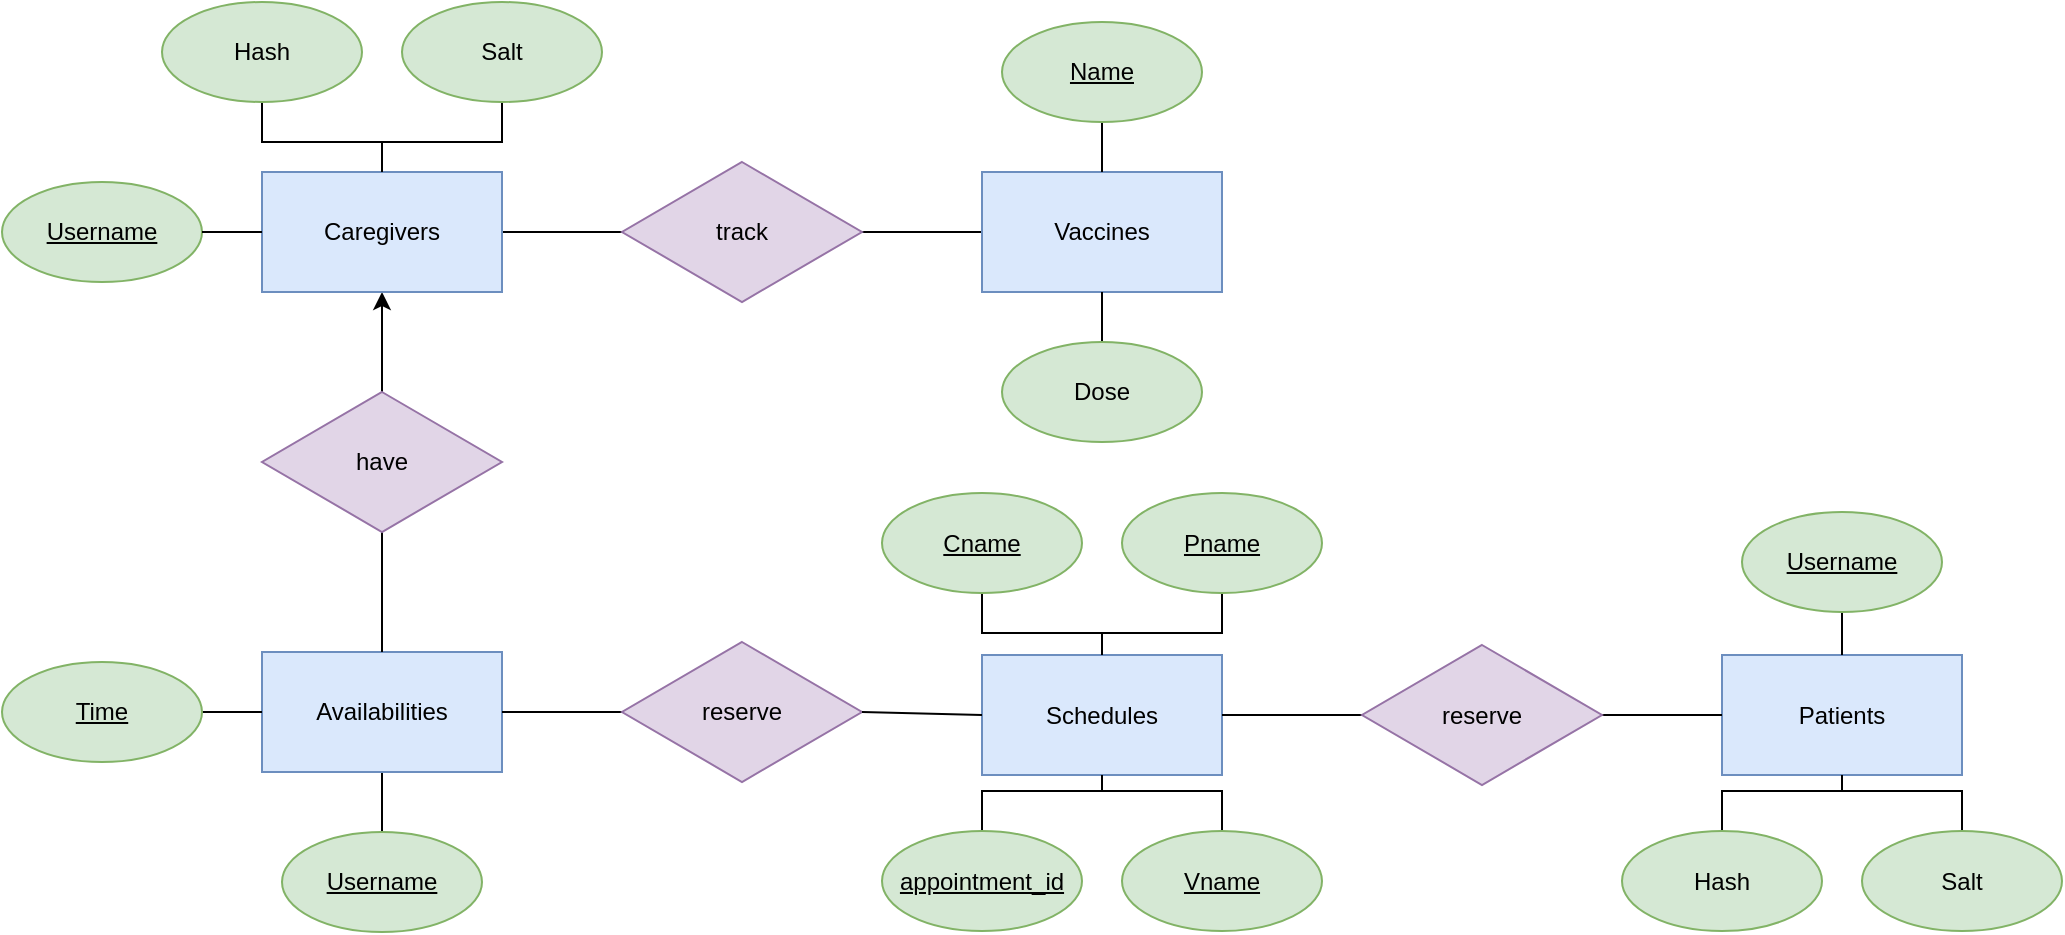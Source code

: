 <mxfile version="18.0.2" type="device"><diagram id="AShkOrXrrkppR2F6iHan" name="Page-1"><mxGraphModel dx="1446" dy="1104" grid="0" gridSize="10" guides="1" tooltips="1" connect="1" arrows="1" fold="1" page="1" pageScale="1" pageWidth="1400" pageHeight="850" background="#ffffff" math="0" shadow="0"><root><mxCell id="0"/><mxCell id="1" parent="0"/><mxCell id="KVQ1aZjgLmkrcgpTjOaI-39" value="" style="edgeStyle=orthogonalEdgeStyle;rounded=0;orthogonalLoop=1;jettySize=auto;html=1;endArrow=none;endFill=0;startArrow=classic;startFill=1;" edge="1" parent="1" source="KVQ1aZjgLmkrcgpTjOaI-1" target="KVQ1aZjgLmkrcgpTjOaI-38"><mxGeometry relative="1" as="geometry"/></mxCell><mxCell id="KVQ1aZjgLmkrcgpTjOaI-46" value="" style="edgeStyle=orthogonalEdgeStyle;rounded=0;orthogonalLoop=1;jettySize=auto;html=1;endArrow=none;endFill=0;" edge="1" parent="1" source="KVQ1aZjgLmkrcgpTjOaI-1" target="KVQ1aZjgLmkrcgpTjOaI-45"><mxGeometry relative="1" as="geometry"/></mxCell><mxCell id="KVQ1aZjgLmkrcgpTjOaI-1" value="Caregivers" style="rounded=0;whiteSpace=wrap;html=1;fillColor=#dae8fc;strokeColor=#6c8ebf;" vertex="1" parent="1"><mxGeometry x="340" y="245" width="120" height="60" as="geometry"/></mxCell><mxCell id="KVQ1aZjgLmkrcgpTjOaI-2" value="&lt;u&gt;Username&lt;/u&gt;" style="ellipse;whiteSpace=wrap;html=1;fillColor=#d5e8d4;strokeColor=#82b366;" vertex="1" parent="1"><mxGeometry x="210" y="250" width="100" height="50" as="geometry"/></mxCell><mxCell id="KVQ1aZjgLmkrcgpTjOaI-52" value="" style="edgeStyle=orthogonalEdgeStyle;rounded=0;orthogonalLoop=1;jettySize=auto;html=1;endArrow=none;endFill=0;" edge="1" parent="1" source="KVQ1aZjgLmkrcgpTjOaI-3" target="KVQ1aZjgLmkrcgpTjOaI-1"><mxGeometry relative="1" as="geometry"/></mxCell><mxCell id="KVQ1aZjgLmkrcgpTjOaI-3" value="Salt" style="ellipse;whiteSpace=wrap;html=1;fillColor=#d5e8d4;strokeColor=#82b366;" vertex="1" parent="1"><mxGeometry x="410" y="160" width="100" height="50" as="geometry"/></mxCell><mxCell id="KVQ1aZjgLmkrcgpTjOaI-51" value="" style="edgeStyle=orthogonalEdgeStyle;rounded=0;orthogonalLoop=1;jettySize=auto;html=1;endArrow=none;endFill=0;" edge="1" parent="1" source="KVQ1aZjgLmkrcgpTjOaI-4" target="KVQ1aZjgLmkrcgpTjOaI-1"><mxGeometry relative="1" as="geometry"/></mxCell><mxCell id="KVQ1aZjgLmkrcgpTjOaI-4" value="Hash" style="ellipse;whiteSpace=wrap;html=1;fillColor=#d5e8d4;strokeColor=#82b366;" vertex="1" parent="1"><mxGeometry x="290" y="160" width="100" height="50" as="geometry"/></mxCell><mxCell id="KVQ1aZjgLmkrcgpTjOaI-5" value="Patients" style="rounded=0;whiteSpace=wrap;html=1;fillColor=#dae8fc;strokeColor=#6c8ebf;" vertex="1" parent="1"><mxGeometry x="1070" y="486.5" width="120" height="60" as="geometry"/></mxCell><mxCell id="KVQ1aZjgLmkrcgpTjOaI-64" value="" style="edgeStyle=orthogonalEdgeStyle;rounded=0;orthogonalLoop=1;jettySize=auto;html=1;endArrow=none;endFill=0;" edge="1" parent="1" source="KVQ1aZjgLmkrcgpTjOaI-6" target="KVQ1aZjgLmkrcgpTjOaI-5"><mxGeometry relative="1" as="geometry"/></mxCell><mxCell id="KVQ1aZjgLmkrcgpTjOaI-6" value="&lt;u&gt;Username&lt;/u&gt;" style="ellipse;whiteSpace=wrap;html=1;fillColor=#d5e8d4;strokeColor=#82b366;" vertex="1" parent="1"><mxGeometry x="1080" y="415" width="100" height="50" as="geometry"/></mxCell><mxCell id="KVQ1aZjgLmkrcgpTjOaI-55" value="" style="edgeStyle=orthogonalEdgeStyle;rounded=0;orthogonalLoop=1;jettySize=auto;html=1;endArrow=none;endFill=0;" edge="1" parent="1" source="KVQ1aZjgLmkrcgpTjOaI-7" target="KVQ1aZjgLmkrcgpTjOaI-5"><mxGeometry relative="1" as="geometry"/></mxCell><mxCell id="KVQ1aZjgLmkrcgpTjOaI-7" value="Salt" style="ellipse;whiteSpace=wrap;html=1;fillColor=#d5e8d4;strokeColor=#82b366;" vertex="1" parent="1"><mxGeometry x="1140" y="574.5" width="100" height="50" as="geometry"/></mxCell><mxCell id="KVQ1aZjgLmkrcgpTjOaI-54" value="" style="edgeStyle=orthogonalEdgeStyle;rounded=0;orthogonalLoop=1;jettySize=auto;html=1;endArrow=none;endFill=0;" edge="1" parent="1" source="KVQ1aZjgLmkrcgpTjOaI-8" target="KVQ1aZjgLmkrcgpTjOaI-5"><mxGeometry relative="1" as="geometry"/></mxCell><mxCell id="KVQ1aZjgLmkrcgpTjOaI-8" value="Hash" style="ellipse;whiteSpace=wrap;html=1;fillColor=#d5e8d4;strokeColor=#82b366;" vertex="1" parent="1"><mxGeometry x="1020" y="574.5" width="100" height="50" as="geometry"/></mxCell><mxCell id="KVQ1aZjgLmkrcgpTjOaI-36" value="" style="edgeStyle=orthogonalEdgeStyle;rounded=0;orthogonalLoop=1;jettySize=auto;html=1;endArrow=none;endFill=0;" edge="1" parent="1" source="KVQ1aZjgLmkrcgpTjOaI-10" target="KVQ1aZjgLmkrcgpTjOaI-13"><mxGeometry relative="1" as="geometry"/></mxCell><mxCell id="KVQ1aZjgLmkrcgpTjOaI-10" value="Availabilities" style="rounded=0;whiteSpace=wrap;html=1;fillColor=#dae8fc;strokeColor=#6c8ebf;" vertex="1" parent="1"><mxGeometry x="340" y="485" width="120" height="60" as="geometry"/></mxCell><mxCell id="KVQ1aZjgLmkrcgpTjOaI-35" value="" style="edgeStyle=orthogonalEdgeStyle;rounded=0;orthogonalLoop=1;jettySize=auto;html=1;endArrow=none;endFill=0;" edge="1" parent="1" source="KVQ1aZjgLmkrcgpTjOaI-11" target="KVQ1aZjgLmkrcgpTjOaI-10"><mxGeometry relative="1" as="geometry"/></mxCell><mxCell id="KVQ1aZjgLmkrcgpTjOaI-11" value="&lt;u&gt;Time&lt;/u&gt;" style="ellipse;whiteSpace=wrap;html=1;fillColor=#d5e8d4;strokeColor=#82b366;" vertex="1" parent="1"><mxGeometry x="210" y="490" width="100" height="50" as="geometry"/></mxCell><mxCell id="KVQ1aZjgLmkrcgpTjOaI-13" value="&lt;u&gt;Username&lt;/u&gt;" style="ellipse;whiteSpace=wrap;html=1;fillColor=#d5e8d4;strokeColor=#82b366;" vertex="1" parent="1"><mxGeometry x="350" y="575" width="100" height="50" as="geometry"/></mxCell><mxCell id="KVQ1aZjgLmkrcgpTjOaI-14" value="Schedules" style="rounded=0;whiteSpace=wrap;html=1;fillColor=#dae8fc;strokeColor=#6c8ebf;" vertex="1" parent="1"><mxGeometry x="700" y="486.5" width="120" height="60" as="geometry"/></mxCell><mxCell id="KVQ1aZjgLmkrcgpTjOaI-56" value="" style="edgeStyle=orthogonalEdgeStyle;rounded=0;orthogonalLoop=1;jettySize=auto;html=1;endArrow=none;endFill=0;" edge="1" parent="1" source="KVQ1aZjgLmkrcgpTjOaI-15" target="KVQ1aZjgLmkrcgpTjOaI-14"><mxGeometry relative="1" as="geometry"/></mxCell><mxCell id="KVQ1aZjgLmkrcgpTjOaI-15" value="&lt;u&gt;appointment_id&lt;/u&gt;" style="ellipse;whiteSpace=wrap;html=1;fillColor=#d5e8d4;strokeColor=#82b366;" vertex="1" parent="1"><mxGeometry x="650" y="574.5" width="100" height="50" as="geometry"/></mxCell><mxCell id="KVQ1aZjgLmkrcgpTjOaI-47" value="" style="edgeStyle=orthogonalEdgeStyle;rounded=0;orthogonalLoop=1;jettySize=auto;html=1;endArrow=none;endFill=0;" edge="1" parent="1" source="KVQ1aZjgLmkrcgpTjOaI-16" target="KVQ1aZjgLmkrcgpTjOaI-45"><mxGeometry relative="1" as="geometry"/></mxCell><mxCell id="KVQ1aZjgLmkrcgpTjOaI-16" value="Vaccines" style="rounded=0;whiteSpace=wrap;html=1;fillColor=#dae8fc;strokeColor=#6c8ebf;" vertex="1" parent="1"><mxGeometry x="700" y="245" width="120" height="60" as="geometry"/></mxCell><mxCell id="KVQ1aZjgLmkrcgpTjOaI-41" value="" style="edgeStyle=orthogonalEdgeStyle;rounded=0;orthogonalLoop=1;jettySize=auto;html=1;endArrow=none;endFill=0;" edge="1" parent="1" source="KVQ1aZjgLmkrcgpTjOaI-17" target="KVQ1aZjgLmkrcgpTjOaI-16"><mxGeometry relative="1" as="geometry"/></mxCell><mxCell id="KVQ1aZjgLmkrcgpTjOaI-17" value="&lt;u&gt;Name&lt;/u&gt;" style="ellipse;whiteSpace=wrap;html=1;fillColor=#d5e8d4;strokeColor=#82b366;" vertex="1" parent="1"><mxGeometry x="710" y="170" width="100" height="50" as="geometry"/></mxCell><mxCell id="KVQ1aZjgLmkrcgpTjOaI-44" value="" style="edgeStyle=orthogonalEdgeStyle;rounded=0;orthogonalLoop=1;jettySize=auto;html=1;endArrow=none;endFill=0;" edge="1" parent="1" source="KVQ1aZjgLmkrcgpTjOaI-18" target="KVQ1aZjgLmkrcgpTjOaI-16"><mxGeometry relative="1" as="geometry"/></mxCell><mxCell id="KVQ1aZjgLmkrcgpTjOaI-18" value="Dose" style="ellipse;whiteSpace=wrap;html=1;fillColor=#d5e8d4;strokeColor=#82b366;" vertex="1" parent="1"><mxGeometry x="710" y="330" width="100" height="50" as="geometry"/></mxCell><mxCell id="KVQ1aZjgLmkrcgpTjOaI-48" value="" style="edgeStyle=orthogonalEdgeStyle;rounded=0;orthogonalLoop=1;jettySize=auto;html=1;endArrow=none;endFill=0;" edge="1" parent="1" source="KVQ1aZjgLmkrcgpTjOaI-19" target="KVQ1aZjgLmkrcgpTjOaI-14"><mxGeometry relative="1" as="geometry"/></mxCell><mxCell id="KVQ1aZjgLmkrcgpTjOaI-19" value="&lt;u&gt;Cname&lt;/u&gt;" style="ellipse;whiteSpace=wrap;html=1;fillColor=#d5e8d4;strokeColor=#82b366;" vertex="1" parent="1"><mxGeometry x="650" y="405.5" width="100" height="50" as="geometry"/></mxCell><mxCell id="KVQ1aZjgLmkrcgpTjOaI-49" value="" style="edgeStyle=orthogonalEdgeStyle;rounded=0;orthogonalLoop=1;jettySize=auto;html=1;endArrow=none;endFill=0;" edge="1" parent="1" source="KVQ1aZjgLmkrcgpTjOaI-20" target="KVQ1aZjgLmkrcgpTjOaI-14"><mxGeometry relative="1" as="geometry"/></mxCell><mxCell id="KVQ1aZjgLmkrcgpTjOaI-20" value="&lt;u&gt;Pname&lt;/u&gt;" style="ellipse;whiteSpace=wrap;html=1;fillColor=#d5e8d4;strokeColor=#82b366;" vertex="1" parent="1"><mxGeometry x="770" y="405.5" width="100" height="50" as="geometry"/></mxCell><mxCell id="KVQ1aZjgLmkrcgpTjOaI-24" value="" style="endArrow=none;html=1;rounded=0;entryX=1;entryY=0.5;entryDx=0;entryDy=0;exitX=0;exitY=0.5;exitDx=0;exitDy=0;" edge="1" parent="1" source="KVQ1aZjgLmkrcgpTjOaI-1" target="KVQ1aZjgLmkrcgpTjOaI-2"><mxGeometry width="50" height="50" relative="1" as="geometry"><mxPoint x="730" y="465" as="sourcePoint"/><mxPoint x="780" y="415" as="targetPoint"/></mxGeometry></mxCell><mxCell id="KVQ1aZjgLmkrcgpTjOaI-57" value="" style="edgeStyle=orthogonalEdgeStyle;rounded=0;orthogonalLoop=1;jettySize=auto;html=1;endArrow=none;endFill=0;" edge="1" parent="1" source="KVQ1aZjgLmkrcgpTjOaI-33" target="KVQ1aZjgLmkrcgpTjOaI-14"><mxGeometry relative="1" as="geometry"/></mxCell><mxCell id="KVQ1aZjgLmkrcgpTjOaI-33" value="&lt;u&gt;Vname&lt;/u&gt;" style="ellipse;whiteSpace=wrap;html=1;fillColor=#d5e8d4;strokeColor=#82b366;" vertex="1" parent="1"><mxGeometry x="770" y="574.5" width="100" height="50" as="geometry"/></mxCell><mxCell id="KVQ1aZjgLmkrcgpTjOaI-40" value="" style="edgeStyle=orthogonalEdgeStyle;rounded=0;orthogonalLoop=1;jettySize=auto;html=1;endArrow=none;endFill=0;" edge="1" parent="1" source="KVQ1aZjgLmkrcgpTjOaI-38" target="KVQ1aZjgLmkrcgpTjOaI-10"><mxGeometry relative="1" as="geometry"/></mxCell><mxCell id="KVQ1aZjgLmkrcgpTjOaI-38" value="have" style="rhombus;whiteSpace=wrap;html=1;fillColor=#e1d5e7;strokeColor=#9673a6;" vertex="1" parent="1"><mxGeometry x="340" y="355" width="120" height="70" as="geometry"/></mxCell><mxCell id="KVQ1aZjgLmkrcgpTjOaI-45" value="track" style="rhombus;whiteSpace=wrap;html=1;fillColor=#e1d5e7;strokeColor=#9673a6;" vertex="1" parent="1"><mxGeometry x="520" y="240" width="120" height="70" as="geometry"/></mxCell><mxCell id="KVQ1aZjgLmkrcgpTjOaI-61" value="" style="edgeStyle=orthogonalEdgeStyle;rounded=0;orthogonalLoop=1;jettySize=auto;html=1;endArrow=none;endFill=0;" edge="1" parent="1" source="KVQ1aZjgLmkrcgpTjOaI-60" target="KVQ1aZjgLmkrcgpTjOaI-14"><mxGeometry relative="1" as="geometry"/></mxCell><mxCell id="KVQ1aZjgLmkrcgpTjOaI-62" value="" style="edgeStyle=orthogonalEdgeStyle;rounded=0;orthogonalLoop=1;jettySize=auto;html=1;endArrow=none;endFill=0;exitX=1;exitY=0.5;exitDx=0;exitDy=0;" edge="1" parent="1" source="KVQ1aZjgLmkrcgpTjOaI-60" target="KVQ1aZjgLmkrcgpTjOaI-5"><mxGeometry relative="1" as="geometry"><mxPoint x="1020" y="516.5" as="sourcePoint"/></mxGeometry></mxCell><mxCell id="KVQ1aZjgLmkrcgpTjOaI-60" value="reserve" style="rhombus;whiteSpace=wrap;html=1;fillColor=#e1d5e7;strokeColor=#9673a6;" vertex="1" parent="1"><mxGeometry x="890" y="481.5" width="120" height="70" as="geometry"/></mxCell><mxCell id="KVQ1aZjgLmkrcgpTjOaI-66" value="" style="edgeStyle=orthogonalEdgeStyle;rounded=0;orthogonalLoop=1;jettySize=auto;html=1;endArrow=none;endFill=0;" edge="1" parent="1" source="KVQ1aZjgLmkrcgpTjOaI-65" target="KVQ1aZjgLmkrcgpTjOaI-10"><mxGeometry relative="1" as="geometry"/></mxCell><mxCell id="KVQ1aZjgLmkrcgpTjOaI-65" value="reserve" style="rhombus;whiteSpace=wrap;html=1;fillColor=#e1d5e7;strokeColor=#9673a6;" vertex="1" parent="1"><mxGeometry x="520" y="480" width="120" height="70" as="geometry"/></mxCell><mxCell id="KVQ1aZjgLmkrcgpTjOaI-69" value="" style="endArrow=none;html=1;strokeWidth=1;rounded=0;entryX=1;entryY=0.5;entryDx=0;entryDy=0;exitX=0;exitY=0.5;exitDx=0;exitDy=0;" edge="1" parent="1" source="KVQ1aZjgLmkrcgpTjOaI-14" target="KVQ1aZjgLmkrcgpTjOaI-65"><mxGeometry width="50" height="50" relative="1" as="geometry"><mxPoint x="710" y="475" as="sourcePoint"/><mxPoint x="760" y="425" as="targetPoint"/></mxGeometry></mxCell></root></mxGraphModel></diagram></mxfile>